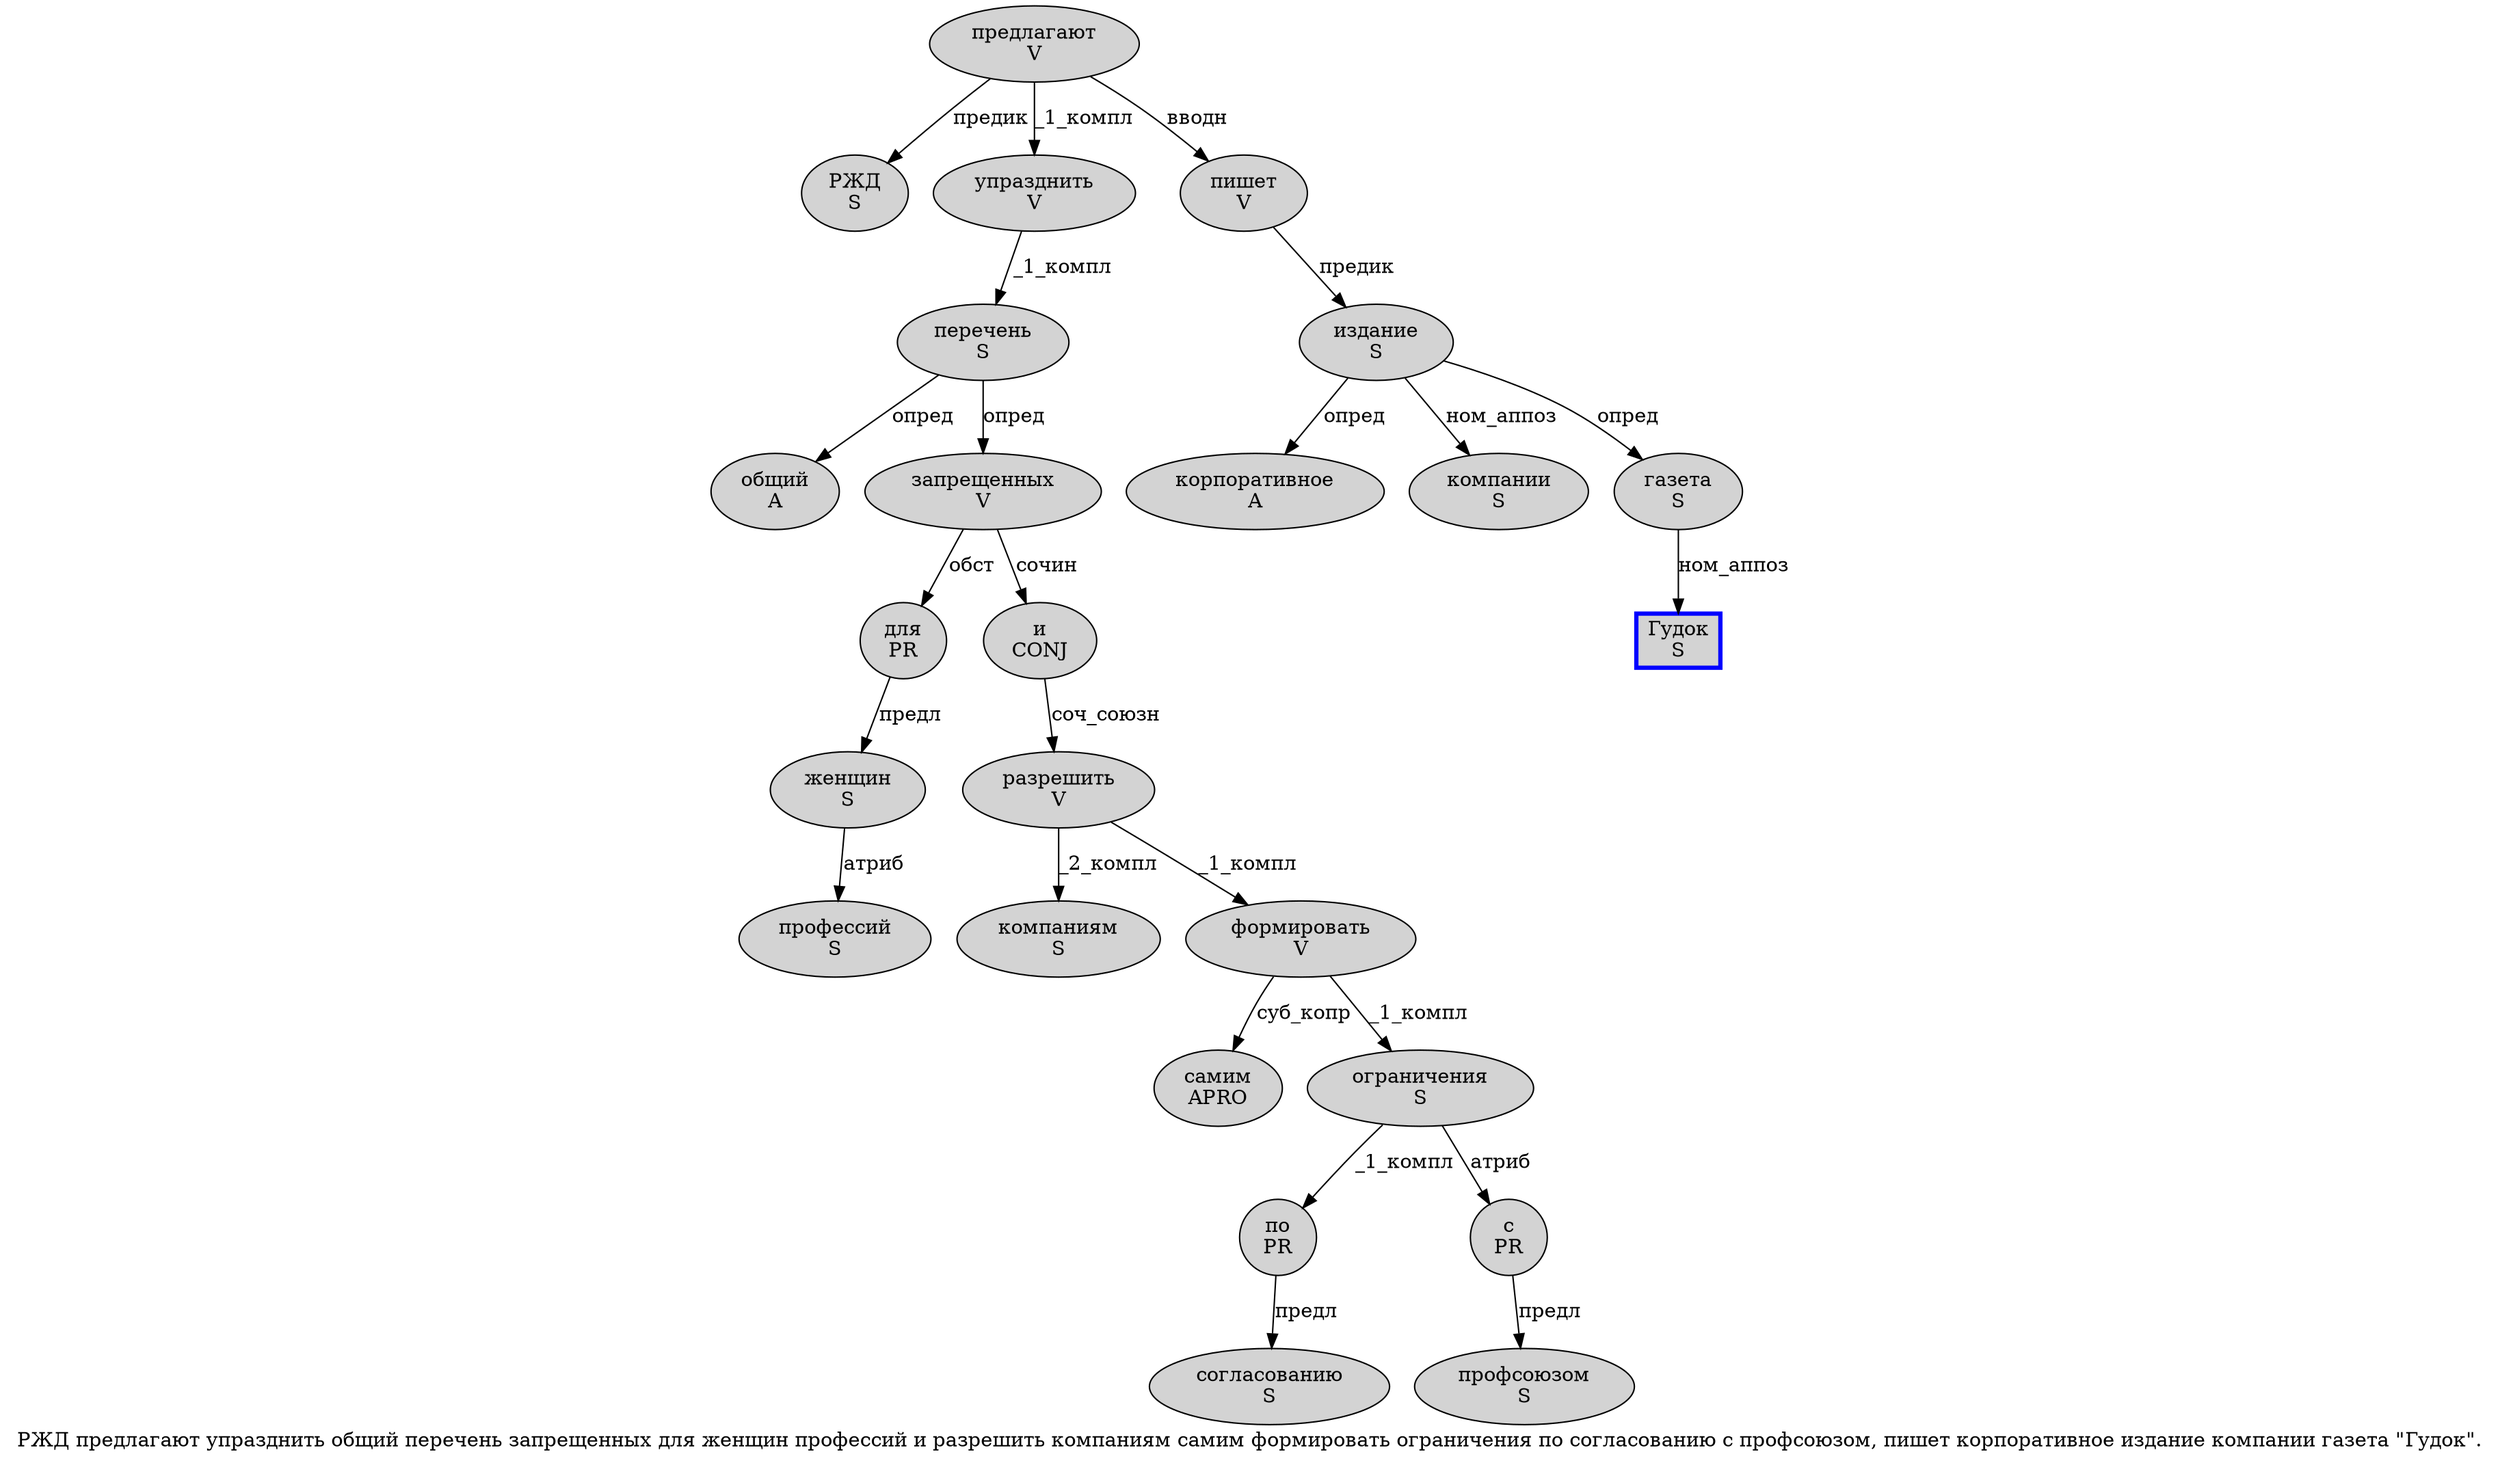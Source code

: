 digraph SENTENCE_805 {
	graph [label="РЖД предлагают упразднить общий перечень запрещенных для женщин профессий и разрешить компаниям самим формировать ограничения по согласованию с профсоюзом, пишет корпоративное издание компании газета \"Гудок\"."]
	node [style=filled]
		0 [label="РЖД
S" color="" fillcolor=lightgray penwidth=1 shape=ellipse]
		1 [label="предлагают
V" color="" fillcolor=lightgray penwidth=1 shape=ellipse]
		2 [label="упразднить
V" color="" fillcolor=lightgray penwidth=1 shape=ellipse]
		3 [label="общий
A" color="" fillcolor=lightgray penwidth=1 shape=ellipse]
		4 [label="перечень
S" color="" fillcolor=lightgray penwidth=1 shape=ellipse]
		5 [label="запрещенных
V" color="" fillcolor=lightgray penwidth=1 shape=ellipse]
		6 [label="для
PR" color="" fillcolor=lightgray penwidth=1 shape=ellipse]
		7 [label="женщин
S" color="" fillcolor=lightgray penwidth=1 shape=ellipse]
		8 [label="профессий
S" color="" fillcolor=lightgray penwidth=1 shape=ellipse]
		9 [label="и
CONJ" color="" fillcolor=lightgray penwidth=1 shape=ellipse]
		10 [label="разрешить
V" color="" fillcolor=lightgray penwidth=1 shape=ellipse]
		11 [label="компаниям
S" color="" fillcolor=lightgray penwidth=1 shape=ellipse]
		12 [label="самим
APRO" color="" fillcolor=lightgray penwidth=1 shape=ellipse]
		13 [label="формировать
V" color="" fillcolor=lightgray penwidth=1 shape=ellipse]
		14 [label="ограничения
S" color="" fillcolor=lightgray penwidth=1 shape=ellipse]
		15 [label="по
PR" color="" fillcolor=lightgray penwidth=1 shape=ellipse]
		16 [label="согласованию
S" color="" fillcolor=lightgray penwidth=1 shape=ellipse]
		17 [label="с
PR" color="" fillcolor=lightgray penwidth=1 shape=ellipse]
		18 [label="профсоюзом
S" color="" fillcolor=lightgray penwidth=1 shape=ellipse]
		20 [label="пишет
V" color="" fillcolor=lightgray penwidth=1 shape=ellipse]
		21 [label="корпоративное
A" color="" fillcolor=lightgray penwidth=1 shape=ellipse]
		22 [label="издание
S" color="" fillcolor=lightgray penwidth=1 shape=ellipse]
		23 [label="компании
S" color="" fillcolor=lightgray penwidth=1 shape=ellipse]
		24 [label="газета
S" color="" fillcolor=lightgray penwidth=1 shape=ellipse]
		26 [label="Гудок
S" color=blue fillcolor=lightgray penwidth=3 shape=box]
			1 -> 0 [label="предик"]
			1 -> 2 [label="_1_компл"]
			1 -> 20 [label="вводн"]
			24 -> 26 [label="ном_аппоз"]
			6 -> 7 [label="предл"]
			7 -> 8 [label="атриб"]
			9 -> 10 [label="соч_союзн"]
			2 -> 4 [label="_1_компл"]
			20 -> 22 [label="предик"]
			4 -> 3 [label="опред"]
			4 -> 5 [label="опред"]
			5 -> 6 [label="обст"]
			5 -> 9 [label="сочин"]
			10 -> 11 [label="_2_компл"]
			10 -> 13 [label="_1_компл"]
			15 -> 16 [label="предл"]
			13 -> 12 [label="суб_копр"]
			13 -> 14 [label="_1_компл"]
			17 -> 18 [label="предл"]
			22 -> 21 [label="опред"]
			22 -> 23 [label="ном_аппоз"]
			22 -> 24 [label="опред"]
			14 -> 15 [label="_1_компл"]
			14 -> 17 [label="атриб"]
}